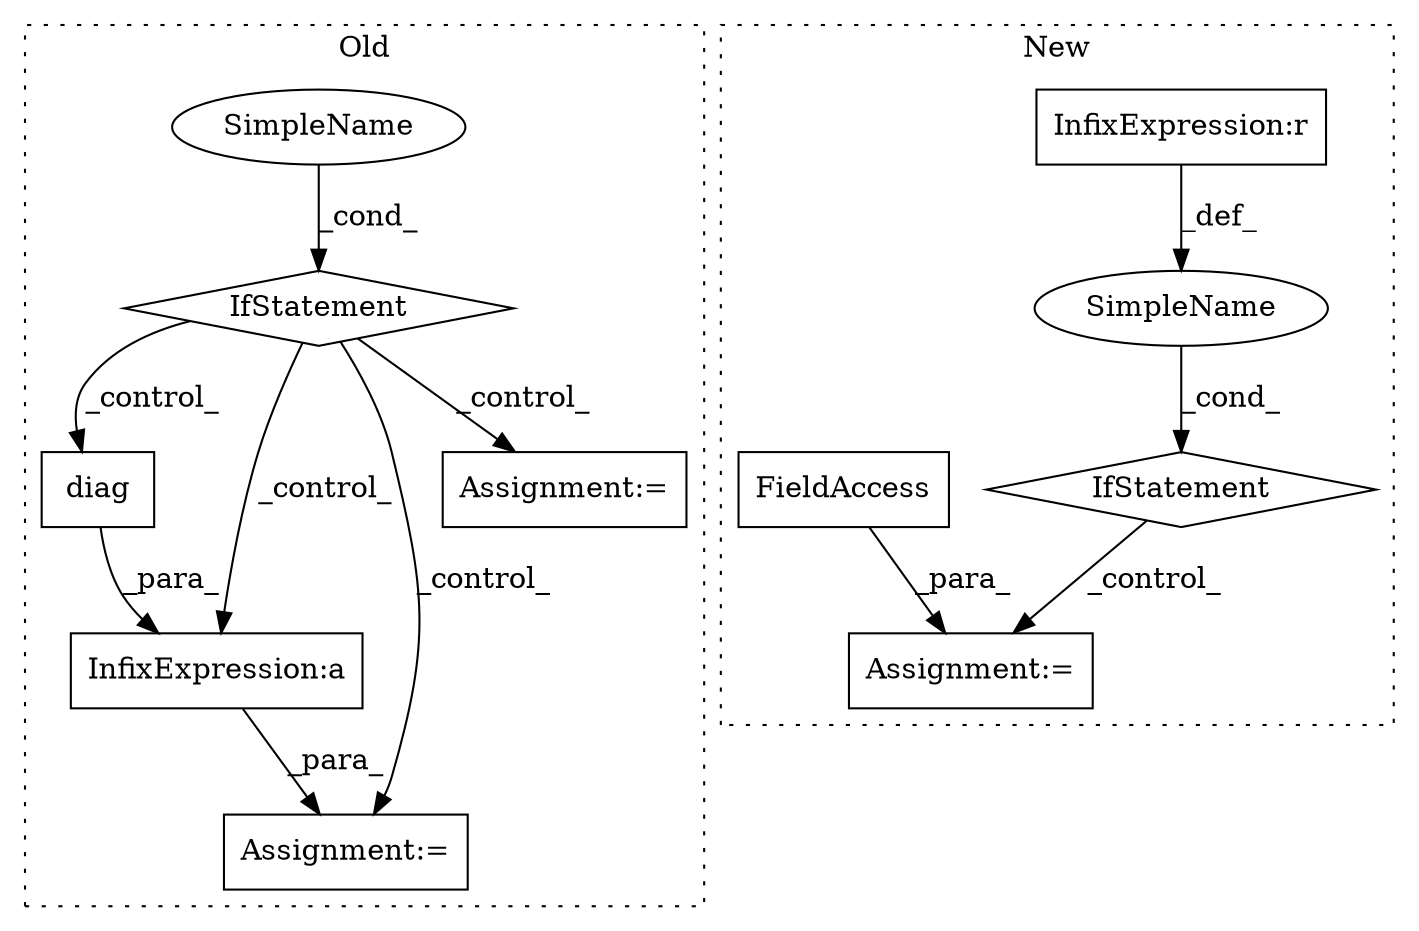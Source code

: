 digraph G {
subgraph cluster0 {
1 [label="diag" a="32" s="8752" l="6" shape="box"];
5 [label="Assignment:=" a="7" s="8725" l="14" shape="box"];
6 [label="InfixExpression:a" a="27" s="8744" l="3" shape="box"];
7 [label="IfStatement" a="25" s="8602,8646" l="4,2" shape="diamond"];
8 [label="SimpleName" a="42" s="" l="" shape="ellipse"];
10 [label="Assignment:=" a="7" s="8686" l="2" shape="box"];
label = "Old";
style="dotted";
}
subgraph cluster1 {
2 [label="IfStatement" a="25" s="8633,8689" l="4,2" shape="diamond"];
3 [label="Assignment:=" a="7" s="8865" l="34" shape="box"];
4 [label="SimpleName" a="42" s="" l="" shape="ellipse"];
9 [label="InfixExpression:r" a="27" s="8651" l="4" shape="box"];
11 [label="FieldAccess" a="22" s="8873" l="17" shape="box"];
label = "New";
style="dotted";
}
1 -> 6 [label="_para_"];
2 -> 3 [label="_control_"];
4 -> 2 [label="_cond_"];
6 -> 5 [label="_para_"];
7 -> 1 [label="_control_"];
7 -> 5 [label="_control_"];
7 -> 10 [label="_control_"];
7 -> 6 [label="_control_"];
8 -> 7 [label="_cond_"];
9 -> 4 [label="_def_"];
11 -> 3 [label="_para_"];
}